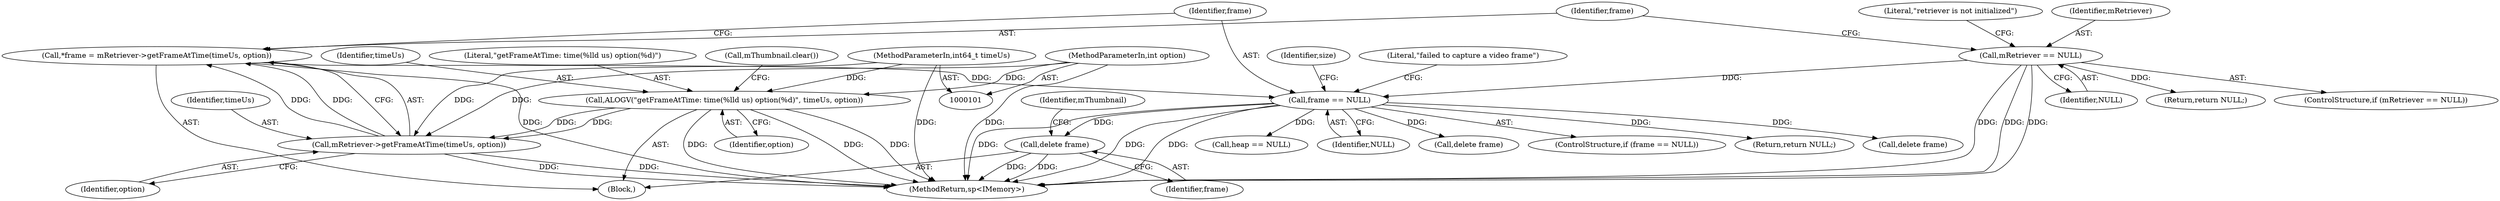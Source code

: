 digraph "0_Android_daef4327fe0c75b0a90bb8627458feec7a301e1f@API" {
"1000255" [label="(Call,delete frame)"];
"1000128" [label="(Call,frame == NULL)"];
"1000122" [label="(Call,*frame = mRetriever->getFrameAtTime(timeUs, option))"];
"1000124" [label="(Call,mRetriever->getFrameAtTime(timeUs, option))"];
"1000105" [label="(Call,ALOGV(\"getFrameAtTime: time(%lld us) option(%d)\", timeUs, option))"];
"1000102" [label="(MethodParameterIn,int64_t timeUs)"];
"1000103" [label="(MethodParameterIn,int option)"];
"1000113" [label="(Call,mRetriever == NULL)"];
"1000126" [label="(Identifier,option)"];
"1000128" [label="(Call,frame == NULL)"];
"1000258" [label="(Identifier,mThumbnail)"];
"1000122" [label="(Call,*frame = mRetriever->getFrameAtTime(timeUs, option))"];
"1000151" [label="(Call,heap == NULL)"];
"1000130" [label="(Identifier,NULL)"];
"1000256" [label="(Identifier,frame)"];
"1000157" [label="(Call,delete frame)"];
"1000104" [label="(Block,)"];
"1000111" [label="(Call,mThumbnail.clear())"];
"1000113" [label="(Call,mRetriever == NULL)"];
"1000118" [label="(Literal,\"retriever is not initialized\")"];
"1000119" [label="(Return,return NULL;)"];
"1000138" [label="(Identifier,size)"];
"1000108" [label="(Identifier,option)"];
"1000124" [label="(Call,mRetriever->getFrameAtTime(timeUs, option))"];
"1000129" [label="(Identifier,frame)"];
"1000133" [label="(Literal,\"failed to capture a video frame\")"];
"1000107" [label="(Identifier,timeUs)"];
"1000125" [label="(Identifier,timeUs)"];
"1000127" [label="(ControlStructure,if (frame == NULL))"];
"1000112" [label="(ControlStructure,if (mRetriever == NULL))"];
"1000255" [label="(Call,delete frame)"];
"1000103" [label="(MethodParameterIn,int option)"];
"1000106" [label="(Literal,\"getFrameAtTime: time(%lld us) option(%d)\")"];
"1000102" [label="(MethodParameterIn,int64_t timeUs)"];
"1000115" [label="(Identifier,NULL)"];
"1000134" [label="(Return,return NULL;)"];
"1000114" [label="(Identifier,mRetriever)"];
"1000173" [label="(Call,delete frame)"];
"1000105" [label="(Call,ALOGV(\"getFrameAtTime: time(%lld us) option(%d)\", timeUs, option))"];
"1000259" [label="(MethodReturn,sp<IMemory>)"];
"1000123" [label="(Identifier,frame)"];
"1000255" -> "1000104"  [label="AST: "];
"1000255" -> "1000256"  [label="CFG: "];
"1000256" -> "1000255"  [label="AST: "];
"1000258" -> "1000255"  [label="CFG: "];
"1000255" -> "1000259"  [label="DDG: "];
"1000255" -> "1000259"  [label="DDG: "];
"1000128" -> "1000255"  [label="DDG: "];
"1000128" -> "1000127"  [label="AST: "];
"1000128" -> "1000130"  [label="CFG: "];
"1000129" -> "1000128"  [label="AST: "];
"1000130" -> "1000128"  [label="AST: "];
"1000133" -> "1000128"  [label="CFG: "];
"1000138" -> "1000128"  [label="CFG: "];
"1000128" -> "1000259"  [label="DDG: "];
"1000128" -> "1000259"  [label="DDG: "];
"1000128" -> "1000259"  [label="DDG: "];
"1000122" -> "1000128"  [label="DDG: "];
"1000113" -> "1000128"  [label="DDG: "];
"1000128" -> "1000134"  [label="DDG: "];
"1000128" -> "1000151"  [label="DDG: "];
"1000128" -> "1000157"  [label="DDG: "];
"1000128" -> "1000173"  [label="DDG: "];
"1000122" -> "1000104"  [label="AST: "];
"1000122" -> "1000124"  [label="CFG: "];
"1000123" -> "1000122"  [label="AST: "];
"1000124" -> "1000122"  [label="AST: "];
"1000129" -> "1000122"  [label="CFG: "];
"1000122" -> "1000259"  [label="DDG: "];
"1000124" -> "1000122"  [label="DDG: "];
"1000124" -> "1000122"  [label="DDG: "];
"1000124" -> "1000126"  [label="CFG: "];
"1000125" -> "1000124"  [label="AST: "];
"1000126" -> "1000124"  [label="AST: "];
"1000124" -> "1000259"  [label="DDG: "];
"1000124" -> "1000259"  [label="DDG: "];
"1000105" -> "1000124"  [label="DDG: "];
"1000105" -> "1000124"  [label="DDG: "];
"1000102" -> "1000124"  [label="DDG: "];
"1000103" -> "1000124"  [label="DDG: "];
"1000105" -> "1000104"  [label="AST: "];
"1000105" -> "1000108"  [label="CFG: "];
"1000106" -> "1000105"  [label="AST: "];
"1000107" -> "1000105"  [label="AST: "];
"1000108" -> "1000105"  [label="AST: "];
"1000111" -> "1000105"  [label="CFG: "];
"1000105" -> "1000259"  [label="DDG: "];
"1000105" -> "1000259"  [label="DDG: "];
"1000105" -> "1000259"  [label="DDG: "];
"1000102" -> "1000105"  [label="DDG: "];
"1000103" -> "1000105"  [label="DDG: "];
"1000102" -> "1000101"  [label="AST: "];
"1000102" -> "1000259"  [label="DDG: "];
"1000103" -> "1000101"  [label="AST: "];
"1000103" -> "1000259"  [label="DDG: "];
"1000113" -> "1000112"  [label="AST: "];
"1000113" -> "1000115"  [label="CFG: "];
"1000114" -> "1000113"  [label="AST: "];
"1000115" -> "1000113"  [label="AST: "];
"1000118" -> "1000113"  [label="CFG: "];
"1000123" -> "1000113"  [label="CFG: "];
"1000113" -> "1000259"  [label="DDG: "];
"1000113" -> "1000259"  [label="DDG: "];
"1000113" -> "1000259"  [label="DDG: "];
"1000113" -> "1000119"  [label="DDG: "];
}
